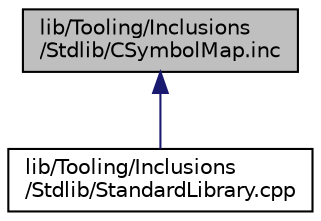 digraph "lib/Tooling/Inclusions/Stdlib/CSymbolMap.inc"
{
 // LATEX_PDF_SIZE
  bgcolor="transparent";
  edge [fontname="Helvetica",fontsize="10",labelfontname="Helvetica",labelfontsize="10"];
  node [fontname="Helvetica",fontsize="10",shape=record];
  Node1 [label="lib/Tooling/Inclusions\l/Stdlib/CSymbolMap.inc",height=0.2,width=0.4,color="black", fillcolor="grey75", style="filled", fontcolor="black",tooltip=" "];
  Node1 -> Node2 [dir="back",color="midnightblue",fontsize="10",style="solid",fontname="Helvetica"];
  Node2 [label="lib/Tooling/Inclusions\l/Stdlib/StandardLibrary.cpp",height=0.2,width=0.4,color="black",URL="$StandardLibrary_8cpp.html",tooltip=" "];
}
